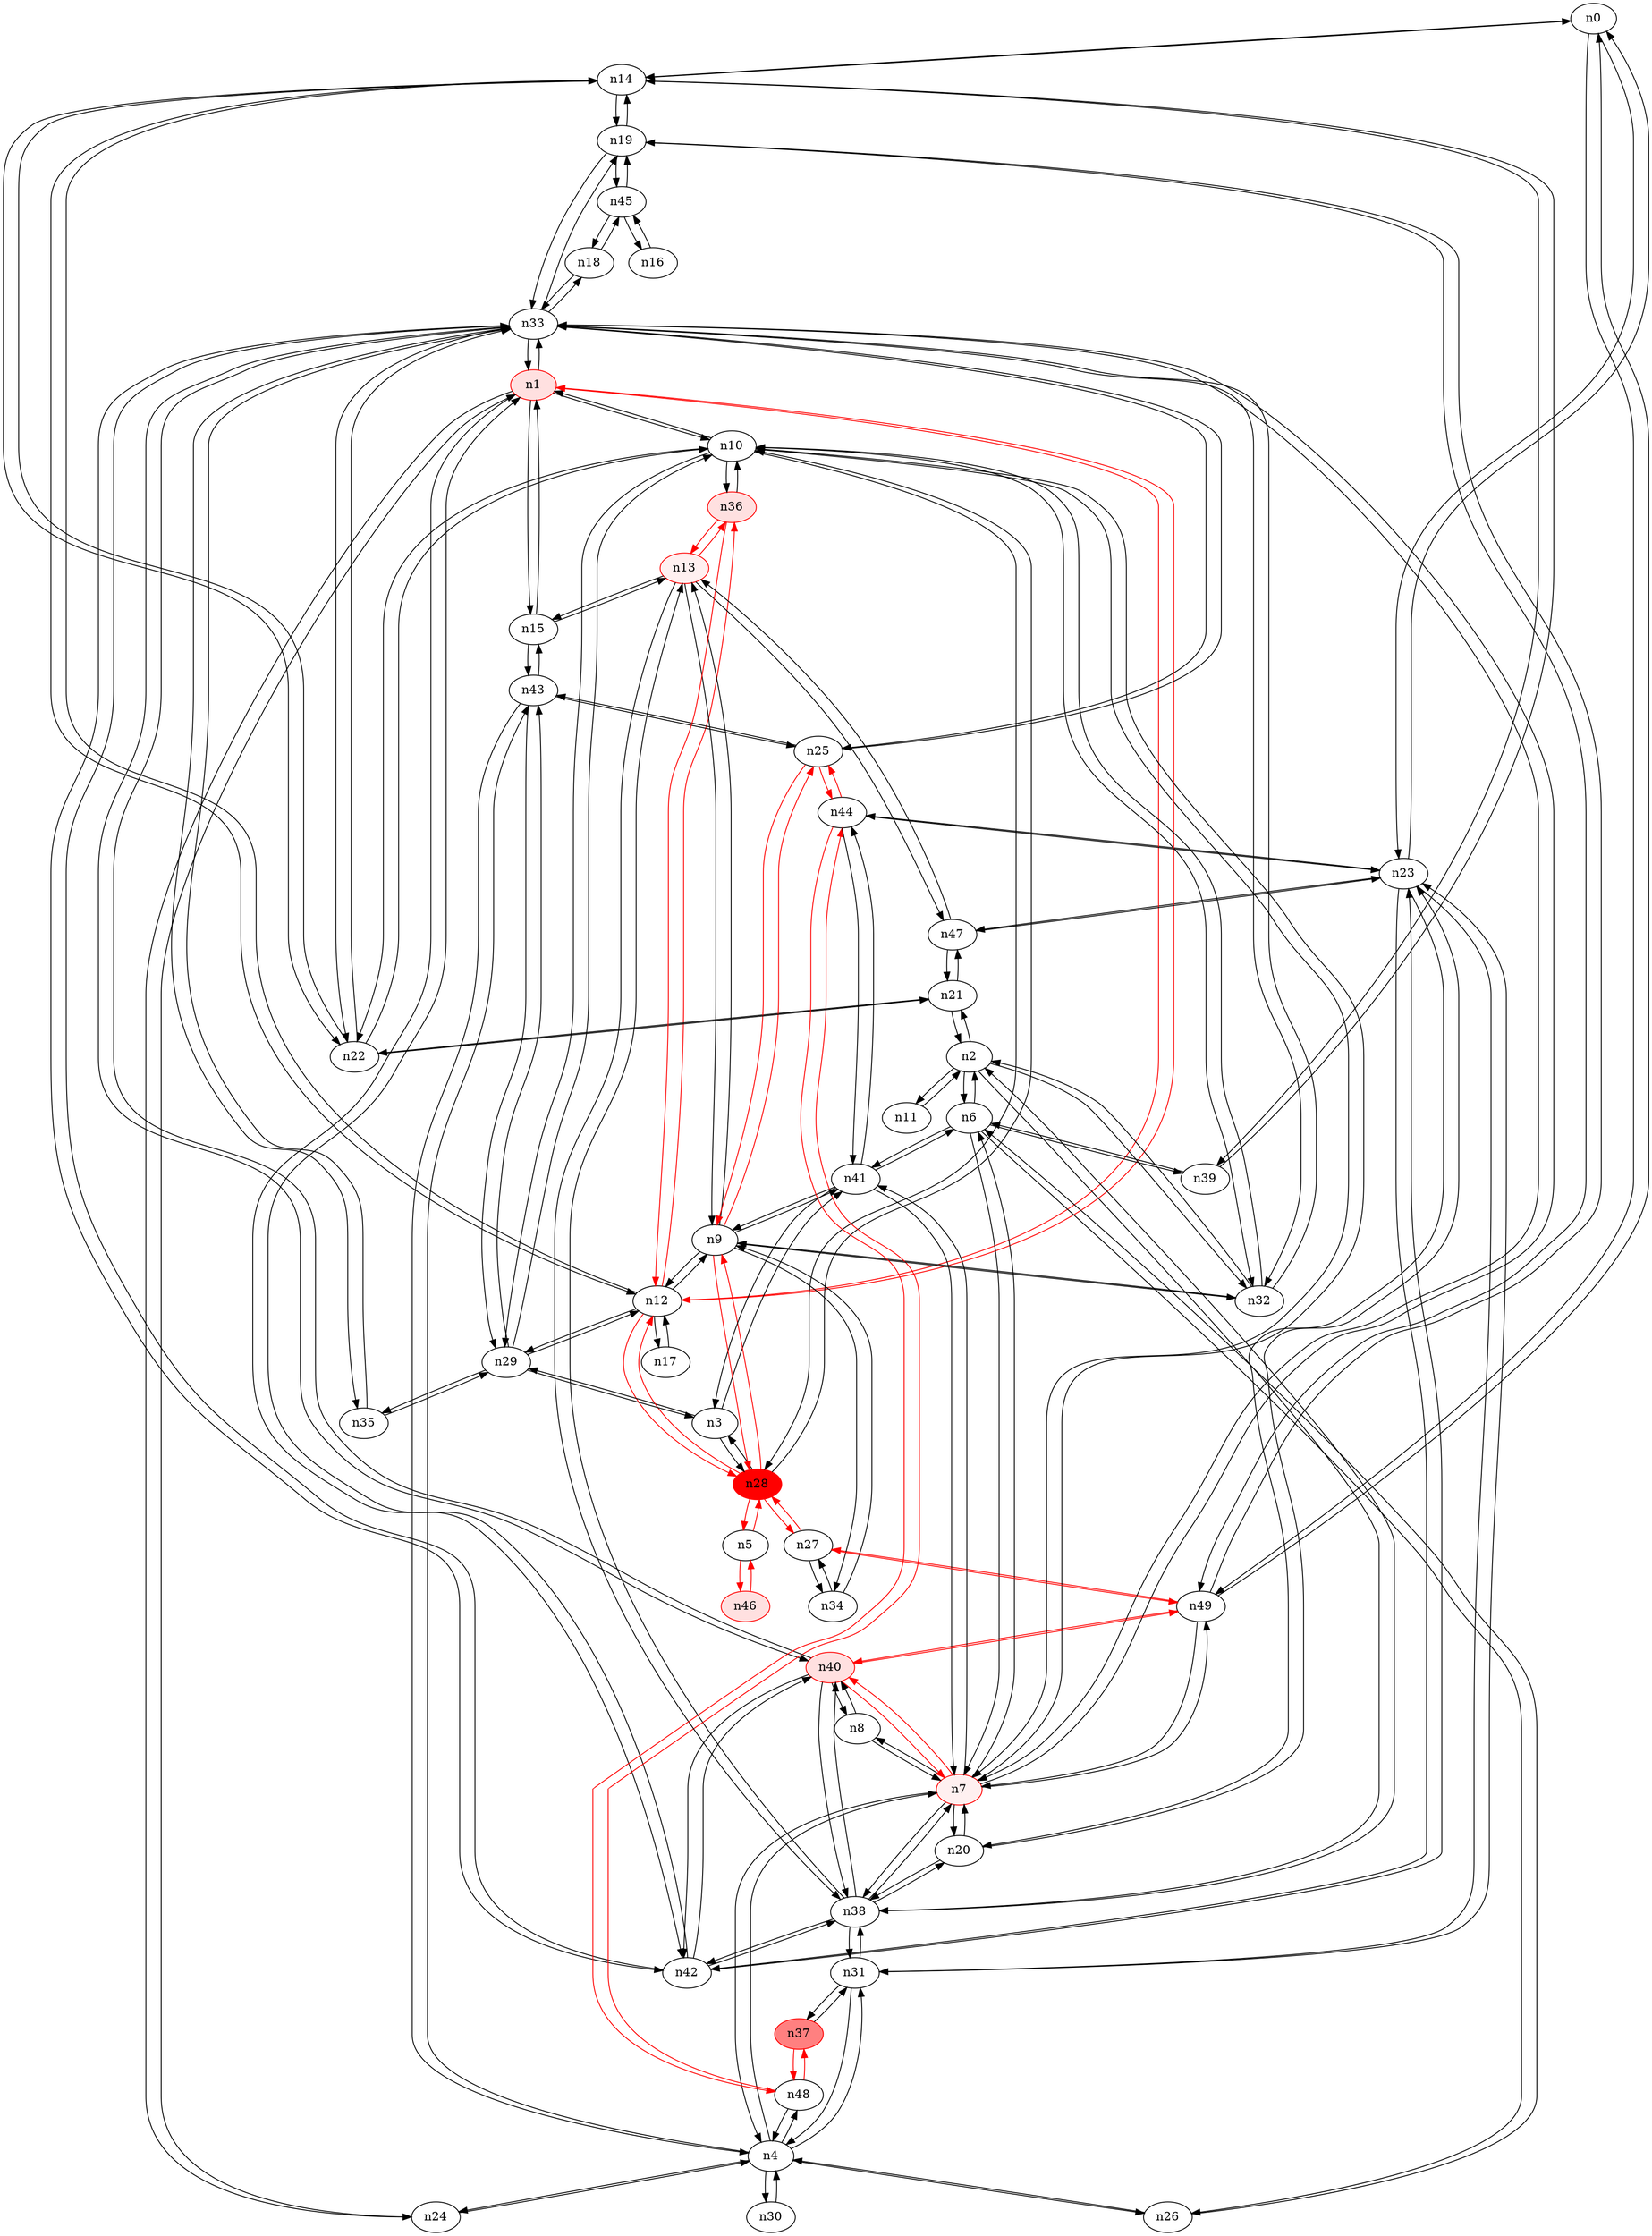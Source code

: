 strict digraph {
n0 [type=switch];
n14 [type=switch];
n23 [type=switch];
n49 [type=switch];
n1 [type=host, color="#FF0000", style=filled, fillcolor="#FFE0E0"];
n10 [type=switch];
n12 [type=switch];
n15 [type=switch];
n24 [type=switch];
n33 [type=switch];
n42 [type=switch];
n2 [type=switch];
n6 [type=switch];
n11 [type=switch];
n21 [type=switch];
n32 [type=switch];
n38 [type=switch];
n3 [type=switch];
n28 [type=switch, color="#FF0000", style=filled, fillcolor="#FF0000"];
n29 [type=switch];
n41 [type=switch];
n4 [type=switch];
n7 [type=host, color="#FF0000", style=filled, fillcolor="#FFF0F0"];
n26 [type=switch];
n30 [type=switch];
n31 [type=switch];
n43 [type=switch];
n48 [type=switch];
n5 [type=switch];
n46 [type=host, color="#FF0000", style=filled, fillcolor="#FFE0E0"];
n39 [type=switch];
n8 [type=switch];
n20 [type=switch];
n40 [type=switch, color="#FF0000", style=filled, fillcolor="#FFE0E0"];
n9 [type=switch];
n13 [type=host, color="#FF0000", style=filled, fillcolor="#FFF0F0"];
n25 [type=switch];
n34 [type=switch];
n22 [type=switch];
n36 [type=switch, color="#FF0000", style=filled, fillcolor="#FFE0E0"];
n17 [type=switch];
n47 [type=switch];
n19 [type=switch];
n16 [type=switch];
n45 [type=switch];
n18 [type=switch];
n44 [type=switch];
n27 [type=switch];
n35 [type=switch];
n37 [type=host, color="#FF0000", style=filled, fillcolor="#FF8080"];
n0 -> n14 [src_port=0, dst_port=0];
n0 -> n23 [src_port=0, dst_port=0];
n0 -> n49 [src_port=0, dst_port=0];
n14 -> n0 [src_port=0, dst_port=0];
n14 -> n12 [src_port=0, dst_port=0];
n14 -> n39 [src_port=0, dst_port=0];
n14 -> n22 [src_port=0, dst_port=0];
n14 -> n19 [src_port=0, dst_port=0];
n23 -> n0 [src_port=0, dst_port=0];
n23 -> n42 [src_port=0, dst_port=0];
n23 -> n31 [src_port=0, dst_port=0];
n23 -> n20 [src_port=0, dst_port=0];
n23 -> n47 [src_port=0, dst_port=0];
n23 -> n44 [src_port=0, dst_port=0];
n49 -> n0 [src_port=0, dst_port=0];
n49 -> n7 [src_port=0, dst_port=0];
n49 -> n40 [src_port=0, dst_port=0, color="#FF0000"];
n49 -> n19 [src_port=0, dst_port=0];
n49 -> n27 [src_port=0, dst_port=0, color="#FF0000"];
n1 -> n10 [src_port=0, dst_port=0];
n1 -> n12 [src_port=0, dst_port=0, color="#FF0000"];
n1 -> n15 [src_port=0, dst_port=0];
n1 -> n24 [src_port=0, dst_port=0];
n1 -> n33 [src_port=0, dst_port=0];
n1 -> n42 [src_port=0, dst_port=0];
n10 -> n1 [src_port=0, dst_port=0];
n10 -> n32 [src_port=0, dst_port=0];
n10 -> n28 [src_port=0, dst_port=0];
n10 -> n29 [src_port=0, dst_port=0];
n10 -> n7 [src_port=0, dst_port=0];
n10 -> n22 [src_port=0, dst_port=0];
n10 -> n36 [src_port=0, dst_port=0];
n12 -> n14 [src_port=0, dst_port=0];
n12 -> n1 [src_port=0, dst_port=0, color="#FF0000"];
n12 -> n28 [src_port=0, dst_port=0, color="#FF0000"];
n12 -> n29 [src_port=0, dst_port=0];
n12 -> n9 [src_port=0, dst_port=0];
n12 -> n36 [src_port=0, dst_port=0, color="#FF0000"];
n12 -> n17 [src_port=0, dst_port=0];
n15 -> n1 [src_port=0, dst_port=0];
n15 -> n43 [src_port=0, dst_port=0];
n15 -> n13 [src_port=0, dst_port=0];
n24 -> n1 [src_port=0, dst_port=0];
n24 -> n4 [src_port=0, dst_port=0];
n33 -> n1 [src_port=0, dst_port=0];
n33 -> n42 [src_port=0, dst_port=0];
n33 -> n32 [src_port=0, dst_port=0];
n33 -> n7 [src_port=0, dst_port=0];
n33 -> n40 [src_port=0, dst_port=0];
n33 -> n25 [src_port=0, dst_port=0];
n33 -> n22 [src_port=0, dst_port=0];
n33 -> n19 [src_port=0, dst_port=0];
n33 -> n18 [src_port=0, dst_port=0];
n33 -> n35 [src_port=0, dst_port=0];
n42 -> n23 [src_port=0, dst_port=0];
n42 -> n1 [src_port=0, dst_port=0];
n42 -> n33 [src_port=0, dst_port=0];
n42 -> n38 [src_port=0, dst_port=0];
n42 -> n40 [src_port=0, dst_port=0];
n2 -> n6 [src_port=0, dst_port=0];
n2 -> n11 [src_port=0, dst_port=0];
n2 -> n21 [src_port=0, dst_port=0];
n2 -> n32 [src_port=0, dst_port=0];
n2 -> n38 [src_port=0, dst_port=0];
n6 -> n2 [src_port=0, dst_port=0];
n6 -> n41 [src_port=0, dst_port=0];
n6 -> n7 [src_port=0, dst_port=0];
n6 -> n26 [src_port=0, dst_port=0];
n6 -> n39 [src_port=0, dst_port=0];
n11 -> n2 [src_port=0, dst_port=0];
n21 -> n2 [src_port=0, dst_port=0];
n21 -> n22 [src_port=0, dst_port=0];
n21 -> n47 [src_port=0, dst_port=0];
n32 -> n10 [src_port=0, dst_port=0];
n32 -> n33 [src_port=0, dst_port=0];
n32 -> n2 [src_port=0, dst_port=0];
n32 -> n9 [src_port=0, dst_port=0];
n38 -> n42 [src_port=0, dst_port=0];
n38 -> n2 [src_port=0, dst_port=0];
n38 -> n7 [src_port=0, dst_port=0];
n38 -> n31 [src_port=0, dst_port=0];
n38 -> n20 [src_port=0, dst_port=0];
n38 -> n40 [src_port=0, dst_port=0];
n38 -> n13 [src_port=0, dst_port=0];
n3 -> n28 [src_port=0, dst_port=0];
n3 -> n29 [src_port=0, dst_port=0];
n3 -> n41 [src_port=0, dst_port=0];
n28 -> n10 [src_port=0, dst_port=0];
n28 -> n12 [src_port=0, dst_port=0, color="#FF0000"];
n28 -> n3 [src_port=0, dst_port=0];
n28 -> n5 [src_port=0, dst_port=0, color="#FF0000"];
n28 -> n9 [src_port=0, dst_port=0, color="#FF0000"];
n28 -> n27 [src_port=0, dst_port=0, color="#FF0000"];
n29 -> n10 [src_port=0, dst_port=0];
n29 -> n12 [src_port=0, dst_port=0];
n29 -> n3 [src_port=0, dst_port=0];
n29 -> n43 [src_port=0, dst_port=0];
n29 -> n35 [src_port=0, dst_port=0];
n41 -> n6 [src_port=0, dst_port=0];
n41 -> n3 [src_port=0, dst_port=0];
n41 -> n7 [src_port=0, dst_port=0];
n41 -> n9 [src_port=0, dst_port=0];
n41 -> n44 [src_port=0, dst_port=0];
n4 -> n24 [src_port=0, dst_port=0];
n4 -> n7 [src_port=0, dst_port=0];
n4 -> n26 [src_port=0, dst_port=0];
n4 -> n30 [src_port=0, dst_port=0];
n4 -> n31 [src_port=0, dst_port=0];
n4 -> n43 [src_port=0, dst_port=0];
n4 -> n48 [src_port=0, dst_port=0];
n7 -> n49 [src_port=0, dst_port=0];
n7 -> n10 [src_port=0, dst_port=0];
n7 -> n33 [src_port=0, dst_port=0];
n7 -> n6 [src_port=0, dst_port=0];
n7 -> n38 [src_port=0, dst_port=0];
n7 -> n41 [src_port=0, dst_port=0];
n7 -> n4 [src_port=0, dst_port=0];
n7 -> n8 [src_port=0, dst_port=0];
n7 -> n20 [src_port=0, dst_port=0];
n7 -> n40 [src_port=0, dst_port=0, color="#FF0000"];
n26 -> n6 [src_port=0, dst_port=0];
n26 -> n4 [src_port=0, dst_port=0];
n30 -> n4 [src_port=0, dst_port=0];
n31 -> n23 [src_port=0, dst_port=0];
n31 -> n38 [src_port=0, dst_port=0];
n31 -> n4 [src_port=0, dst_port=0];
n31 -> n37 [src_port=0, dst_port=0];
n43 -> n15 [src_port=0, dst_port=0];
n43 -> n29 [src_port=0, dst_port=0];
n43 -> n4 [src_port=0, dst_port=0];
n43 -> n25 [src_port=0, dst_port=0];
n48 -> n4 [src_port=0, dst_port=0];
n48 -> n44 [src_port=0, dst_port=0, color="#FF0000"];
n48 -> n37 [src_port=0, dst_port=0, color="#FF0000"];
n5 -> n28 [src_port=0, dst_port=0, color="#FF0000"];
n5 -> n46 [src_port=0, dst_port=0, color="#FF0000"];
n46 -> n5 [src_port=0, dst_port=0, color="#FF0000"];
n39 -> n14 [src_port=0, dst_port=0];
n39 -> n6 [src_port=0, dst_port=0];
n8 -> n7 [src_port=0, dst_port=0];
n8 -> n40 [src_port=0, dst_port=0];
n20 -> n23 [src_port=0, dst_port=0];
n20 -> n38 [src_port=0, dst_port=0];
n20 -> n7 [src_port=0, dst_port=0];
n40 -> n49 [src_port=0, dst_port=0, color="#FF0000"];
n40 -> n33 [src_port=0, dst_port=0];
n40 -> n42 [src_port=0, dst_port=0];
n40 -> n38 [src_port=0, dst_port=0];
n40 -> n7 [src_port=0, dst_port=0, color="#FF0000"];
n40 -> n8 [src_port=0, dst_port=0];
n9 -> n12 [src_port=0, dst_port=0];
n9 -> n32 [src_port=0, dst_port=0];
n9 -> n28 [src_port=0, dst_port=0, color="#FF0000"];
n9 -> n41 [src_port=0, dst_port=0];
n9 -> n13 [src_port=0, dst_port=0];
n9 -> n25 [src_port=0, dst_port=0, color="#FF0000"];
n9 -> n34 [src_port=0, dst_port=0];
n13 -> n15 [src_port=0, dst_port=0];
n13 -> n38 [src_port=0, dst_port=0];
n13 -> n9 [src_port=0, dst_port=0];
n13 -> n36 [src_port=0, dst_port=0, color="#FF0000"];
n13 -> n47 [src_port=0, dst_port=0];
n25 -> n33 [src_port=0, dst_port=0];
n25 -> n43 [src_port=0, dst_port=0];
n25 -> n9 [src_port=0, dst_port=0, color="#FF0000"];
n25 -> n44 [src_port=0, dst_port=0, color="#FF0000"];
n34 -> n9 [src_port=0, dst_port=0];
n34 -> n27 [src_port=0, dst_port=0];
n22 -> n14 [src_port=0, dst_port=0];
n22 -> n10 [src_port=0, dst_port=0];
n22 -> n33 [src_port=0, dst_port=0];
n22 -> n21 [src_port=0, dst_port=0];
n36 -> n10 [src_port=0, dst_port=0];
n36 -> n12 [src_port=0, dst_port=0, color="#FF0000"];
n36 -> n13 [src_port=0, dst_port=0, color="#FF0000"];
n17 -> n12 [src_port=0, dst_port=0];
n47 -> n23 [src_port=0, dst_port=0];
n47 -> n21 [src_port=0, dst_port=0];
n47 -> n13 [src_port=0, dst_port=0];
n19 -> n14 [src_port=0, dst_port=0];
n19 -> n49 [src_port=0, dst_port=0];
n19 -> n33 [src_port=0, dst_port=0];
n19 -> n45 [src_port=0, dst_port=0];
n16 -> n45 [src_port=0, dst_port=0];
n45 -> n19 [src_port=0, dst_port=0];
n45 -> n16 [src_port=0, dst_port=0];
n45 -> n18 [src_port=0, dst_port=0];
n18 -> n33 [src_port=0, dst_port=0];
n18 -> n45 [src_port=0, dst_port=0];
n44 -> n23 [src_port=0, dst_port=0];
n44 -> n41 [src_port=0, dst_port=0];
n44 -> n48 [src_port=0, dst_port=0, color="#FF0000"];
n44 -> n25 [src_port=0, dst_port=0, color="#FF0000"];
n27 -> n49 [src_port=0, dst_port=0, color="#FF0000"];
n27 -> n28 [src_port=0, dst_port=0, color="#FF0000"];
n27 -> n34 [src_port=0, dst_port=0];
n35 -> n33 [src_port=0, dst_port=0];
n35 -> n29 [src_port=0, dst_port=0];
n37 -> n31 [src_port=0, dst_port=0];
n37 -> n48 [src_port=0, dst_port=0, color="#FF0000"];
}
